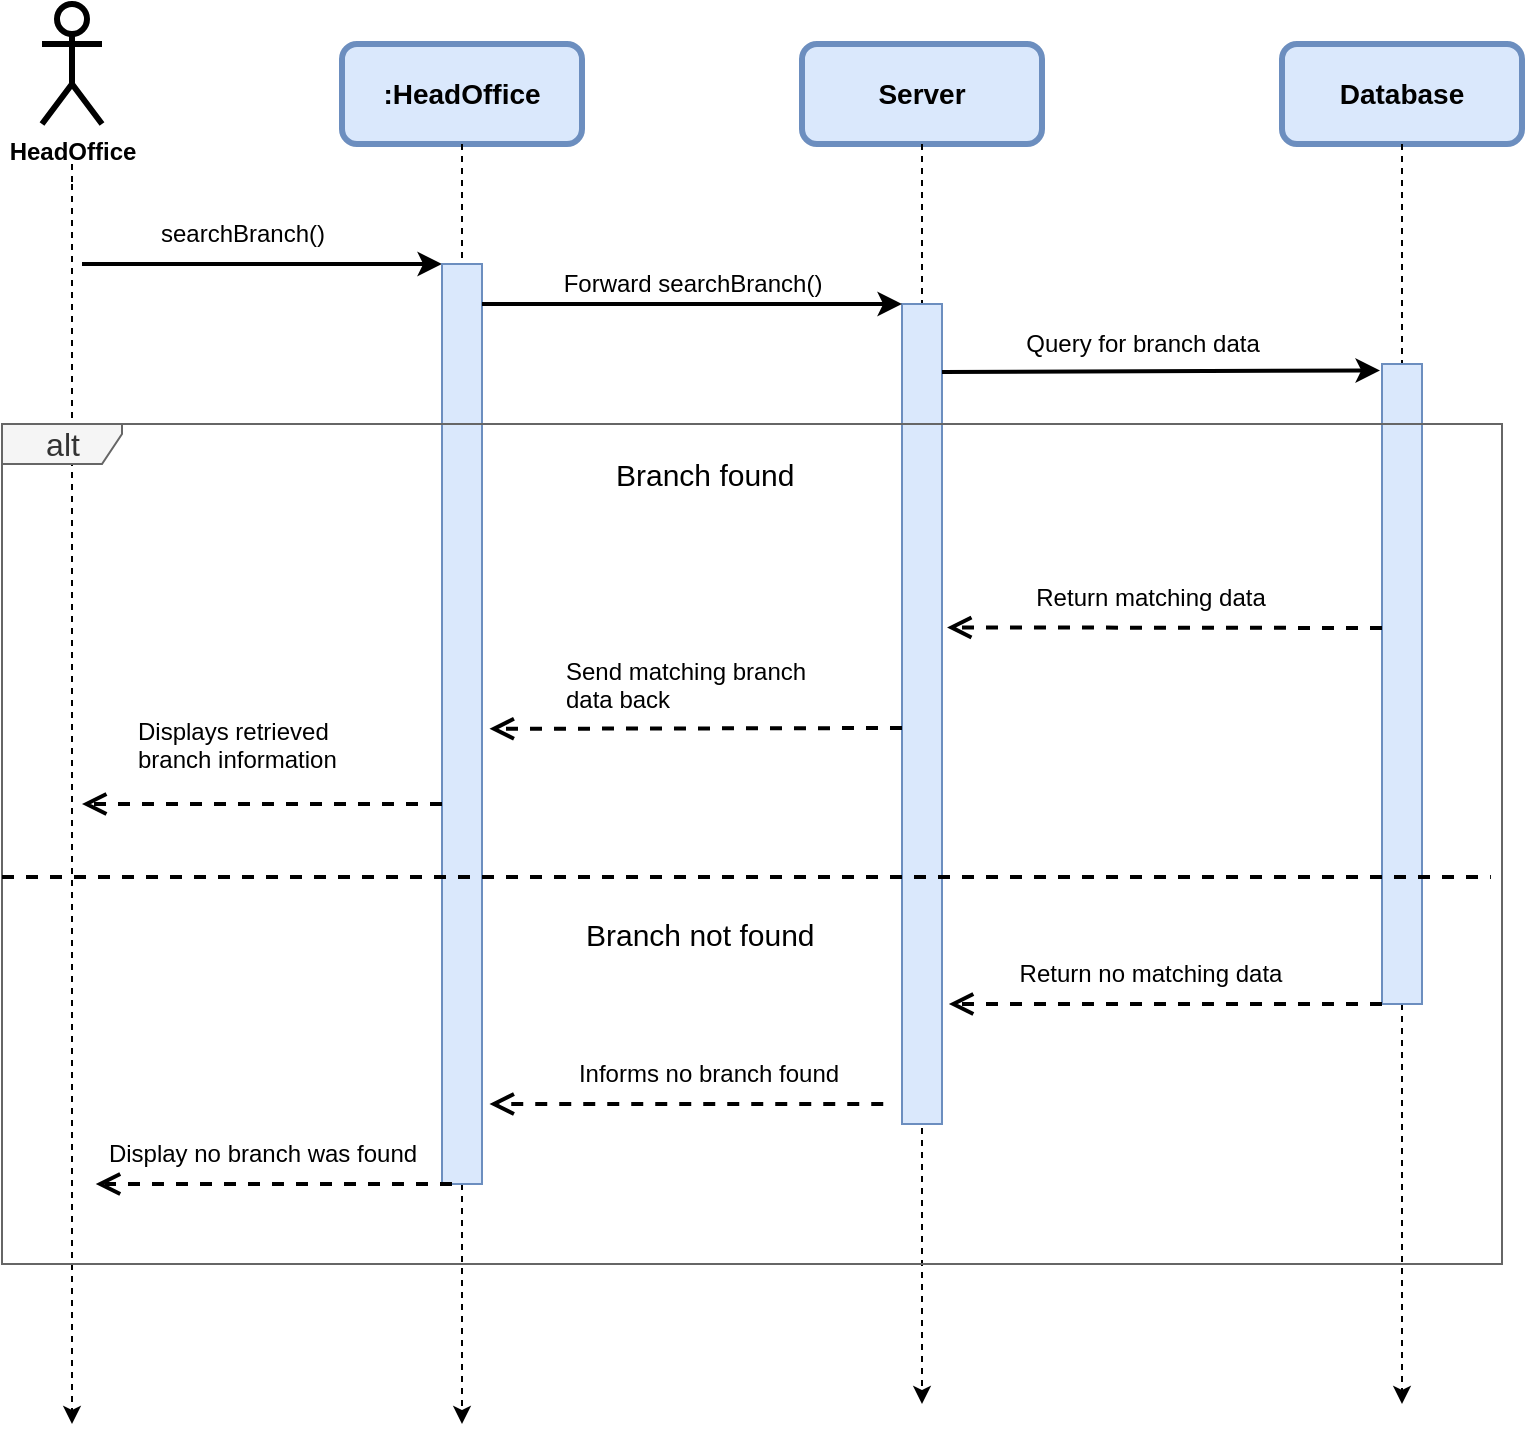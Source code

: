 <mxfile>
    <diagram id="IYINMROjJ4XWpmwOfHxd" name="Page-1">
        <mxGraphModel dx="498" dy="492" grid="1" gridSize="10" guides="1" tooltips="1" connect="1" arrows="1" fold="1" page="1" pageScale="1" pageWidth="850" pageHeight="1100" math="0" shadow="0">
            <root>
                <mxCell id="0"/>
                <mxCell id="1" parent="0"/>
                <mxCell id="39" value="&lt;b&gt;HeadOffice&lt;br&gt;&lt;/b&gt;" style="shape=umlActor;verticalLabelPosition=bottom;verticalAlign=top;html=1;outlineConnect=0;strokeWidth=3;rounded=1;" parent="1" vertex="1">
                    <mxGeometry x="60" y="20" width="30" height="60" as="geometry"/>
                </mxCell>
                <mxCell id="40" style="edgeStyle=none;html=1;dashed=1;strokeWidth=1;startArrow=none;" parent="1" edge="1">
                    <mxGeometry relative="1" as="geometry">
                        <mxPoint x="75" y="730" as="targetPoint"/>
                        <Array as="points">
                            <mxPoint x="75" y="150"/>
                        </Array>
                        <mxPoint x="75" y="110" as="sourcePoint"/>
                    </mxGeometry>
                </mxCell>
                <mxCell id="41" value="" style="endArrow=classic;html=1;strokeWidth=2;" parent="1" edge="1">
                    <mxGeometry relative="1" as="geometry">
                        <mxPoint x="80" y="150" as="sourcePoint"/>
                        <mxPoint x="260" y="150" as="targetPoint"/>
                    </mxGeometry>
                </mxCell>
                <mxCell id="42" value="searchBranch()" style="text;html=1;align=center;verticalAlign=middle;resizable=0;points=[];autosize=1;strokeColor=none;fillColor=none;" parent="1" vertex="1">
                    <mxGeometry x="105" y="120" width="110" height="30" as="geometry"/>
                </mxCell>
                <mxCell id="43" value="&lt;span style=&quot;font-size: 14px;&quot;&gt;&lt;b style=&quot;&quot;&gt;&lt;font style=&quot;&quot; color=&quot;#000000&quot;&gt;:HeadOffice&lt;/font&gt;&lt;/b&gt;&lt;/span&gt;" style="rounded=1;whiteSpace=wrap;html=1;strokeWidth=3;fillColor=#dae8fc;strokeColor=#6c8ebf;" parent="1" vertex="1">
                    <mxGeometry x="210" y="40" width="120" height="50" as="geometry"/>
                </mxCell>
                <mxCell id="44" style="edgeStyle=none;html=1;exitX=0.5;exitY=1;exitDx=0;exitDy=0;dashed=1;strokeWidth=1;startArrow=none;" parent="1" source="49" edge="1">
                    <mxGeometry relative="1" as="geometry">
                        <mxPoint x="270" y="730" as="targetPoint"/>
                        <Array as="points"/>
                        <mxPoint x="85" y="60" as="sourcePoint"/>
                    </mxGeometry>
                </mxCell>
                <mxCell id="45" value="&lt;span style=&quot;font-size: 14px;&quot;&gt;&lt;b&gt;&lt;font color=&quot;#000000&quot;&gt;Server&lt;/font&gt;&lt;/b&gt;&lt;/span&gt;" style="rounded=1;whiteSpace=wrap;html=1;strokeWidth=3;fillColor=#dae8fc;strokeColor=#6c8ebf;" parent="1" vertex="1">
                    <mxGeometry x="440" y="40" width="120" height="50" as="geometry"/>
                </mxCell>
                <mxCell id="46" style="edgeStyle=none;html=1;dashed=1;strokeWidth=1;" parent="1" source="45" edge="1">
                    <mxGeometry relative="1" as="geometry">
                        <mxPoint x="500" y="720" as="targetPoint"/>
                        <Array as="points"/>
                        <mxPoint x="480" y="100" as="sourcePoint"/>
                    </mxGeometry>
                </mxCell>
                <mxCell id="47" value="" style="html=1;points=[];perimeter=orthogonalPerimeter;fontSize=13;fillColor=#dae8fc;strokeColor=#6c8ebf;" parent="1" vertex="1">
                    <mxGeometry x="490" y="170" width="20" height="410" as="geometry"/>
                </mxCell>
                <mxCell id="48" value="" style="edgeStyle=none;html=1;exitX=0.5;exitY=1;exitDx=0;exitDy=0;dashed=1;strokeWidth=1;endArrow=none;" parent="1" source="43" target="49" edge="1">
                    <mxGeometry relative="1" as="geometry">
                        <mxPoint x="270" y="570" as="targetPoint"/>
                        <Array as="points"/>
                        <mxPoint x="270" y="90" as="sourcePoint"/>
                    </mxGeometry>
                </mxCell>
                <mxCell id="49" value="" style="html=1;points=[];perimeter=orthogonalPerimeter;fontSize=13;fillColor=#dae8fc;strokeColor=#6c8ebf;" parent="1" vertex="1">
                    <mxGeometry x="260" y="150" width="20" height="460" as="geometry"/>
                </mxCell>
                <mxCell id="50" value="" style="endArrow=classic;html=1;strokeWidth=2;" parent="1" edge="1">
                    <mxGeometry relative="1" as="geometry">
                        <mxPoint x="280" y="170" as="sourcePoint"/>
                        <mxPoint x="490" y="170" as="targetPoint"/>
                        <Array as="points">
                            <mxPoint x="380" y="170"/>
                        </Array>
                    </mxGeometry>
                </mxCell>
                <mxCell id="51" value="Forward searchBranch()" style="text;html=1;align=center;verticalAlign=middle;resizable=0;points=[];autosize=1;strokeColor=none;fillColor=none;" parent="1" vertex="1">
                    <mxGeometry x="310" y="145" width="150" height="30" as="geometry"/>
                </mxCell>
                <mxCell id="52" value="&lt;span style=&quot;font-size: 14px;&quot;&gt;&lt;b style=&quot;&quot;&gt;&lt;font color=&quot;#000000&quot;&gt;Database&lt;/font&gt;&lt;/b&gt;&lt;/span&gt;" style="rounded=1;whiteSpace=wrap;html=1;strokeWidth=3;fillColor=#dae8fc;strokeColor=#6c8ebf;" parent="1" vertex="1">
                    <mxGeometry x="680" y="40" width="120" height="50" as="geometry"/>
                </mxCell>
                <mxCell id="53" value="" style="endArrow=classic;html=1;strokeWidth=2;entryX=-0.05;entryY=0.01;entryDx=0;entryDy=0;entryPerimeter=0;" parent="1" target="56" edge="1">
                    <mxGeometry relative="1" as="geometry">
                        <mxPoint x="510" y="204" as="sourcePoint"/>
                        <mxPoint x="719.16" y="200.0" as="targetPoint"/>
                    </mxGeometry>
                </mxCell>
                <mxCell id="54" style="edgeStyle=none;html=1;dashed=1;strokeWidth=1;exitX=0.5;exitY=1;exitDx=0;exitDy=0;startArrow=none;" parent="1" source="56" edge="1">
                    <mxGeometry relative="1" as="geometry">
                        <mxPoint x="740" y="720" as="targetPoint"/>
                        <Array as="points">
                            <mxPoint x="740" y="720"/>
                        </Array>
                        <mxPoint x="510" y="100" as="sourcePoint"/>
                    </mxGeometry>
                </mxCell>
                <mxCell id="55" value="" style="edgeStyle=none;html=1;dashed=1;strokeWidth=1;exitX=0.5;exitY=1;exitDx=0;exitDy=0;endArrow=none;" parent="1" source="52" target="56" edge="1">
                    <mxGeometry relative="1" as="geometry">
                        <mxPoint x="740" y="720" as="targetPoint"/>
                        <Array as="points"/>
                        <mxPoint x="740" y="90" as="sourcePoint"/>
                    </mxGeometry>
                </mxCell>
                <mxCell id="56" value="" style="html=1;points=[];perimeter=orthogonalPerimeter;fontSize=13;fillColor=#dae8fc;strokeColor=#6c8ebf;" parent="1" vertex="1">
                    <mxGeometry x="730" y="200" width="20" height="320" as="geometry"/>
                </mxCell>
                <mxCell id="57" value="" style="edgeStyle=none;html=1;dashed=1;strokeWidth=1;startArrow=none;endArrow=none;" parent="1" edge="1">
                    <mxGeometry relative="1" as="geometry">
                        <mxPoint x="75" y="110" as="targetPoint"/>
                        <Array as="points"/>
                        <mxPoint x="75" y="100" as="sourcePoint"/>
                    </mxGeometry>
                </mxCell>
                <mxCell id="59" value="Query for branch data" style="text;html=1;align=center;verticalAlign=middle;resizable=0;points=[];autosize=1;strokeColor=none;fillColor=none;" parent="1" vertex="1">
                    <mxGeometry x="540" y="175" width="140" height="30" as="geometry"/>
                </mxCell>
                <mxCell id="60" value="&lt;font style=&quot;font-size: 16px;&quot;&gt;alt&lt;/font&gt;" style="shape=umlFrame;tabWidth=110;tabHeight=30;tabPosition=left;html=1;boundedLbl=1;labelInHeader=1;width=60;height=20;rounded=0;shadow=0;glass=0;sketch=0;fontSize=15;fillColor=#f5f5f5;fontColor=#333333;strokeColor=#666666;" parent="1" vertex="1">
                    <mxGeometry x="40" y="230" width="750" height="420" as="geometry"/>
                </mxCell>
                <mxCell id="61" value="Branch found" style="text;rounded=0;shadow=0;glass=0;sketch=0;fontSize=15;" parent="60" vertex="1">
                    <mxGeometry width="100" height="20" relative="1" as="geometry">
                        <mxPoint x="305" y="10" as="offset"/>
                    </mxGeometry>
                </mxCell>
                <mxCell id="62" value="" style="line;strokeWidth=2;dashed=1;labelPosition=center;verticalLabelPosition=bottom;align=left;verticalAlign=top;spacingLeft=20;spacingTop=15;rounded=0;shadow=0;glass=0;sketch=0;fontSize=16;" parent="60" vertex="1">
                    <mxGeometry x="0.001" y="218.079" width="744.444" height="16.8" as="geometry"/>
                </mxCell>
                <mxCell id="63" value="Branch not found" style="text;rounded=0;shadow=0;glass=0;sketch=0;fontSize=15;" parent="60" vertex="1">
                    <mxGeometry width="100" height="60" relative="1" as="geometry">
                        <mxPoint x="290" y="240" as="offset"/>
                    </mxGeometry>
                </mxCell>
                <mxCell id="64" value="Return matching data" style="text;html=1;align=center;verticalAlign=middle;resizable=0;points=[];autosize=1;strokeColor=none;fillColor=none;" parent="60" vertex="1">
                    <mxGeometry x="503.751" y="71.704" width="140" height="30" as="geometry"/>
                </mxCell>
                <mxCell id="65" value="" style="html=1;verticalAlign=bottom;endArrow=open;dashed=1;endSize=8;strokeWidth=2;fontSize=13;entryX=1.042;entryY=0.315;entryDx=0;entryDy=0;entryPerimeter=0;" parent="60" edge="1">
                    <mxGeometry x="0.422" relative="1" as="geometry">
                        <mxPoint x="690" y="102" as="sourcePoint"/>
                        <mxPoint x="472.506" y="101.702" as="targetPoint"/>
                        <mxPoint as="offset"/>
                    </mxGeometry>
                </mxCell>
                <mxCell id="66" value="Send matching branch&lt;br&gt;data back" style="text;whiteSpace=wrap;html=1;" parent="60" vertex="1">
                    <mxGeometry x="280.003" y="110.004" width="233.766" height="60.0" as="geometry"/>
                </mxCell>
                <mxCell id="67" value="" style="html=1;verticalAlign=bottom;endArrow=open;dashed=1;endSize=8;strokeWidth=2;fontSize=13;entryX=1.042;entryY=0.315;entryDx=0;entryDy=0;entryPerimeter=0;" parent="60" edge="1">
                    <mxGeometry x="0.422" relative="1" as="geometry">
                        <mxPoint x="450" y="152" as="sourcePoint"/>
                        <mxPoint x="243.751" y="152.429" as="targetPoint"/>
                        <mxPoint as="offset"/>
                    </mxGeometry>
                </mxCell>
                <mxCell id="68" value="" style="html=1;verticalAlign=bottom;endArrow=open;dashed=1;endSize=8;strokeWidth=2;fontSize=13;" parent="60" edge="1">
                    <mxGeometry x="0.422" relative="1" as="geometry">
                        <mxPoint x="220" y="190" as="sourcePoint"/>
                        <mxPoint x="40" y="190" as="targetPoint"/>
                        <mxPoint as="offset"/>
                    </mxGeometry>
                </mxCell>
                <mxCell id="69" value="Displays retrieved&amp;nbsp;&lt;br&gt;branch information" style="text;whiteSpace=wrap;html=1;" parent="60" vertex="1">
                    <mxGeometry x="65.623" y="140.0" width="233.766" height="60.0" as="geometry"/>
                </mxCell>
                <mxCell id="70" value="" style="html=1;verticalAlign=bottom;endArrow=open;dashed=1;endSize=8;strokeWidth=2;fontSize=13;entryX=1.042;entryY=0.315;entryDx=0;entryDy=0;entryPerimeter=0;" parent="60" edge="1">
                    <mxGeometry x="0.422" relative="1" as="geometry">
                        <mxPoint x="690" y="290" as="sourcePoint"/>
                        <mxPoint x="473.436" y="290.002" as="targetPoint"/>
                        <mxPoint as="offset"/>
                        <Array as="points"/>
                    </mxGeometry>
                </mxCell>
                <mxCell id="71" value="Return no matching data" style="text;html=1;align=center;verticalAlign=middle;resizable=0;points=[];autosize=1;strokeColor=none;fillColor=none;" parent="60" vertex="1">
                    <mxGeometry x="498.748" y="260.004" width="150" height="30" as="geometry"/>
                </mxCell>
                <mxCell id="72" value="" style="html=1;verticalAlign=bottom;endArrow=open;dashed=1;endSize=8;strokeWidth=2;fontSize=13;" parent="60" edge="1">
                    <mxGeometry x="0.422" relative="1" as="geometry">
                        <mxPoint x="440.625" y="340.009" as="sourcePoint"/>
                        <mxPoint x="243.75" y="340" as="targetPoint"/>
                        <mxPoint as="offset"/>
                        <Array as="points"/>
                    </mxGeometry>
                </mxCell>
                <mxCell id="73" value="Informs no branch found" style="text;html=1;align=center;verticalAlign=middle;resizable=0;points=[];autosize=1;strokeColor=none;fillColor=none;" parent="60" vertex="1">
                    <mxGeometry x="277.813" y="310.004" width="150" height="30" as="geometry"/>
                </mxCell>
                <mxCell id="74" value="" style="html=1;verticalAlign=bottom;endArrow=open;dashed=1;endSize=8;strokeWidth=2;fontSize=13;" parent="60" edge="1">
                    <mxGeometry x="0.422" relative="1" as="geometry">
                        <mxPoint x="225" y="380" as="sourcePoint"/>
                        <mxPoint x="46.875" y="380" as="targetPoint"/>
                        <mxPoint as="offset"/>
                        <Array as="points"/>
                    </mxGeometry>
                </mxCell>
                <mxCell id="75" value="Display no branch was found" style="text;html=1;align=center;verticalAlign=middle;resizable=0;points=[];autosize=1;strokeColor=none;fillColor=none;" parent="60" vertex="1">
                    <mxGeometry x="39.996" y="350.004" width="180" height="30" as="geometry"/>
                </mxCell>
            </root>
        </mxGraphModel>
    </diagram>
</mxfile>